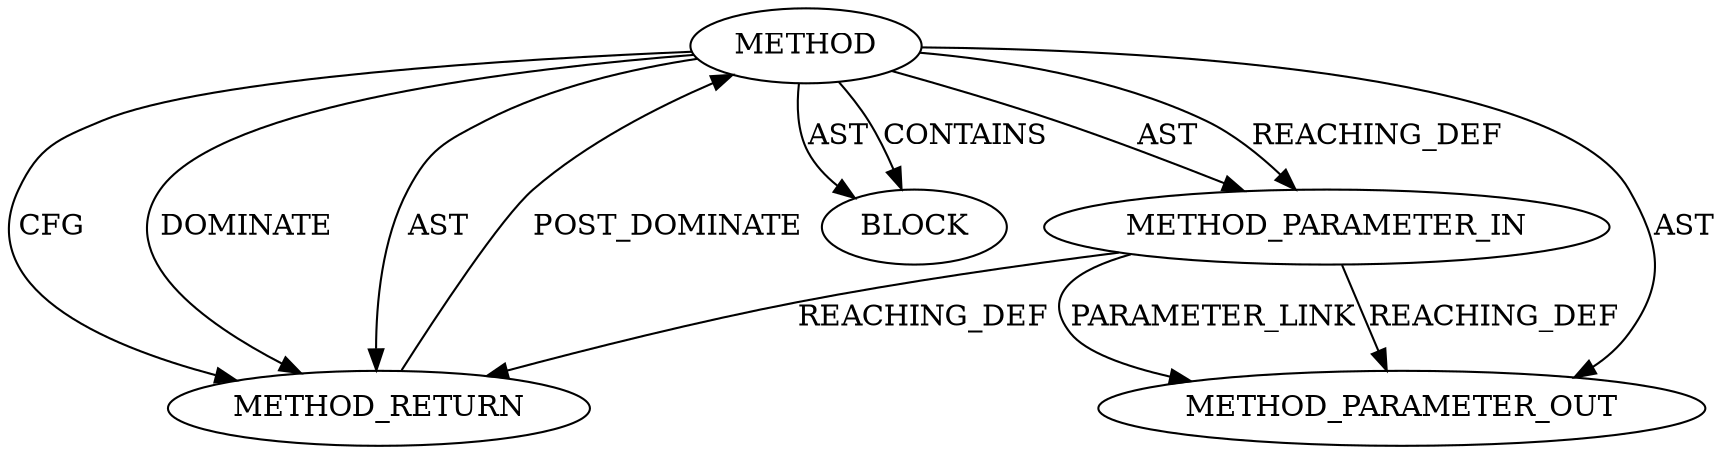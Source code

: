 digraph {
  2595 [label=METHOD AST_PARENT_TYPE="NAMESPACE_BLOCK" AST_PARENT_FULL_NAME="<global>" ORDER=0 CODE="<empty>" FULL_NAME="msg_isdata" IS_EXTERNAL=true FILENAME="<empty>" SIGNATURE="" NAME="msg_isdata"]
  2598 [label=METHOD_RETURN ORDER=2 CODE="RET" TYPE_FULL_NAME="ANY" EVALUATION_STRATEGY="BY_VALUE"]
  2947 [label=METHOD_PARAMETER_OUT ORDER=1 CODE="p1" IS_VARIADIC=false TYPE_FULL_NAME="ANY" EVALUATION_STRATEGY="BY_VALUE" INDEX=1 NAME="p1"]
  2597 [label=BLOCK ORDER=1 ARGUMENT_INDEX=1 CODE="<empty>" TYPE_FULL_NAME="ANY"]
  2596 [label=METHOD_PARAMETER_IN ORDER=1 CODE="p1" IS_VARIADIC=false TYPE_FULL_NAME="ANY" EVALUATION_STRATEGY="BY_VALUE" INDEX=1 NAME="p1"]
  2596 -> 2947 [label=PARAMETER_LINK ]
  2595 -> 2598 [label=CFG ]
  2596 -> 2947 [label=REACHING_DEF VARIABLE="p1"]
  2595 -> 2947 [label=AST ]
  2595 -> 2597 [label=AST ]
  2595 -> 2597 [label=CONTAINS ]
  2595 -> 2596 [label=AST ]
  2595 -> 2596 [label=REACHING_DEF VARIABLE=""]
  2595 -> 2598 [label=DOMINATE ]
  2595 -> 2598 [label=AST ]
  2596 -> 2598 [label=REACHING_DEF VARIABLE="p1"]
  2598 -> 2595 [label=POST_DOMINATE ]
}
